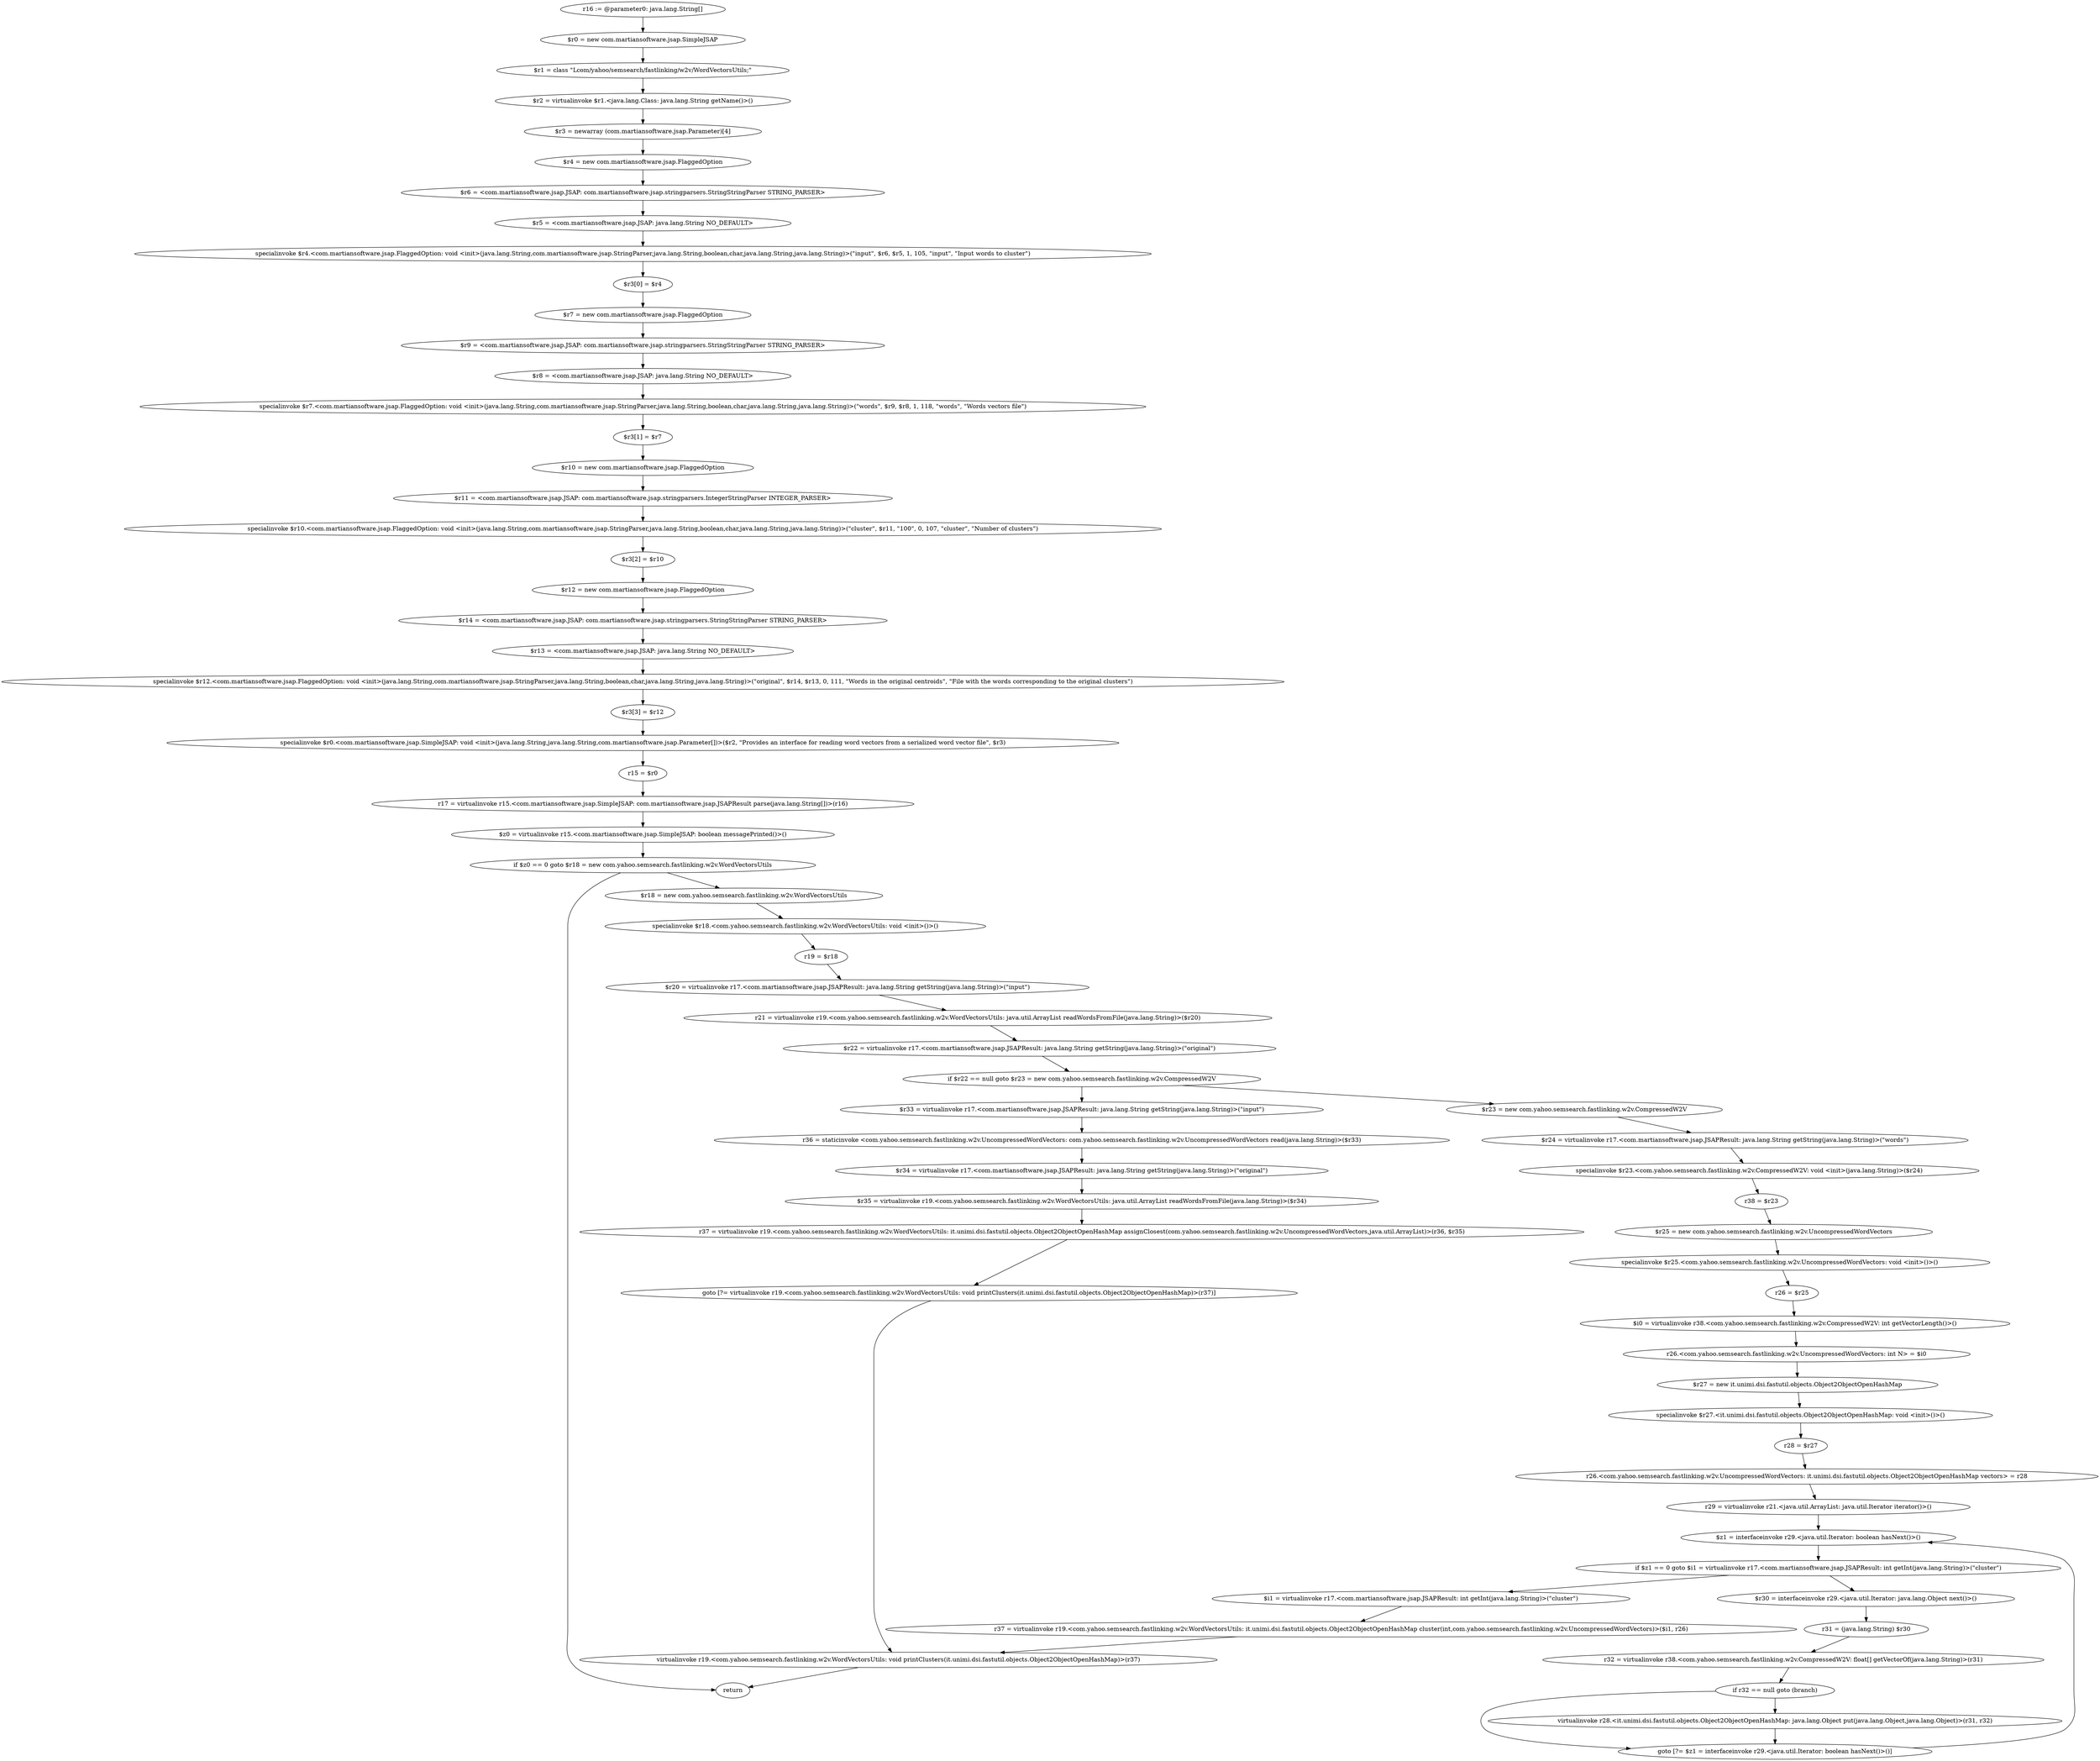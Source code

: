 digraph "unitGraph" {
    "r16 := @parameter0: java.lang.String[]"
    "$r0 = new com.martiansoftware.jsap.SimpleJSAP"
    "$r1 = class \"Lcom/yahoo/semsearch/fastlinking/w2v/WordVectorsUtils;\""
    "$r2 = virtualinvoke $r1.<java.lang.Class: java.lang.String getName()>()"
    "$r3 = newarray (com.martiansoftware.jsap.Parameter)[4]"
    "$r4 = new com.martiansoftware.jsap.FlaggedOption"
    "$r6 = <com.martiansoftware.jsap.JSAP: com.martiansoftware.jsap.stringparsers.StringStringParser STRING_PARSER>"
    "$r5 = <com.martiansoftware.jsap.JSAP: java.lang.String NO_DEFAULT>"
    "specialinvoke $r4.<com.martiansoftware.jsap.FlaggedOption: void <init>(java.lang.String,com.martiansoftware.jsap.StringParser,java.lang.String,boolean,char,java.lang.String,java.lang.String)>(\"input\", $r6, $r5, 1, 105, \"input\", \"Input words to cluster\")"
    "$r3[0] = $r4"
    "$r7 = new com.martiansoftware.jsap.FlaggedOption"
    "$r9 = <com.martiansoftware.jsap.JSAP: com.martiansoftware.jsap.stringparsers.StringStringParser STRING_PARSER>"
    "$r8 = <com.martiansoftware.jsap.JSAP: java.lang.String NO_DEFAULT>"
    "specialinvoke $r7.<com.martiansoftware.jsap.FlaggedOption: void <init>(java.lang.String,com.martiansoftware.jsap.StringParser,java.lang.String,boolean,char,java.lang.String,java.lang.String)>(\"words\", $r9, $r8, 1, 118, \"words\", \"Words vectors file\")"
    "$r3[1] = $r7"
    "$r10 = new com.martiansoftware.jsap.FlaggedOption"
    "$r11 = <com.martiansoftware.jsap.JSAP: com.martiansoftware.jsap.stringparsers.IntegerStringParser INTEGER_PARSER>"
    "specialinvoke $r10.<com.martiansoftware.jsap.FlaggedOption: void <init>(java.lang.String,com.martiansoftware.jsap.StringParser,java.lang.String,boolean,char,java.lang.String,java.lang.String)>(\"cluster\", $r11, \"100\", 0, 107, \"cluster\", \"Number of clusters\")"
    "$r3[2] = $r10"
    "$r12 = new com.martiansoftware.jsap.FlaggedOption"
    "$r14 = <com.martiansoftware.jsap.JSAP: com.martiansoftware.jsap.stringparsers.StringStringParser STRING_PARSER>"
    "$r13 = <com.martiansoftware.jsap.JSAP: java.lang.String NO_DEFAULT>"
    "specialinvoke $r12.<com.martiansoftware.jsap.FlaggedOption: void <init>(java.lang.String,com.martiansoftware.jsap.StringParser,java.lang.String,boolean,char,java.lang.String,java.lang.String)>(\"original\", $r14, $r13, 0, 111, \"Words in the original centroids\", \"File with the words corresponding to the original clusters\")"
    "$r3[3] = $r12"
    "specialinvoke $r0.<com.martiansoftware.jsap.SimpleJSAP: void <init>(java.lang.String,java.lang.String,com.martiansoftware.jsap.Parameter[])>($r2, \"Provides an interface for reading word vectors from a serialized word vector file\", $r3)"
    "r15 = $r0"
    "r17 = virtualinvoke r15.<com.martiansoftware.jsap.SimpleJSAP: com.martiansoftware.jsap.JSAPResult parse(java.lang.String[])>(r16)"
    "$z0 = virtualinvoke r15.<com.martiansoftware.jsap.SimpleJSAP: boolean messagePrinted()>()"
    "if $z0 == 0 goto $r18 = new com.yahoo.semsearch.fastlinking.w2v.WordVectorsUtils"
    "return"
    "$r18 = new com.yahoo.semsearch.fastlinking.w2v.WordVectorsUtils"
    "specialinvoke $r18.<com.yahoo.semsearch.fastlinking.w2v.WordVectorsUtils: void <init>()>()"
    "r19 = $r18"
    "$r20 = virtualinvoke r17.<com.martiansoftware.jsap.JSAPResult: java.lang.String getString(java.lang.String)>(\"input\")"
    "r21 = virtualinvoke r19.<com.yahoo.semsearch.fastlinking.w2v.WordVectorsUtils: java.util.ArrayList readWordsFromFile(java.lang.String)>($r20)"
    "$r22 = virtualinvoke r17.<com.martiansoftware.jsap.JSAPResult: java.lang.String getString(java.lang.String)>(\"original\")"
    "if $r22 == null goto $r23 = new com.yahoo.semsearch.fastlinking.w2v.CompressedW2V"
    "$r33 = virtualinvoke r17.<com.martiansoftware.jsap.JSAPResult: java.lang.String getString(java.lang.String)>(\"input\")"
    "r36 = staticinvoke <com.yahoo.semsearch.fastlinking.w2v.UncompressedWordVectors: com.yahoo.semsearch.fastlinking.w2v.UncompressedWordVectors read(java.lang.String)>($r33)"
    "$r34 = virtualinvoke r17.<com.martiansoftware.jsap.JSAPResult: java.lang.String getString(java.lang.String)>(\"original\")"
    "$r35 = virtualinvoke r19.<com.yahoo.semsearch.fastlinking.w2v.WordVectorsUtils: java.util.ArrayList readWordsFromFile(java.lang.String)>($r34)"
    "r37 = virtualinvoke r19.<com.yahoo.semsearch.fastlinking.w2v.WordVectorsUtils: it.unimi.dsi.fastutil.objects.Object2ObjectOpenHashMap assignClosest(com.yahoo.semsearch.fastlinking.w2v.UncompressedWordVectors,java.util.ArrayList)>(r36, $r35)"
    "goto [?= virtualinvoke r19.<com.yahoo.semsearch.fastlinking.w2v.WordVectorsUtils: void printClusters(it.unimi.dsi.fastutil.objects.Object2ObjectOpenHashMap)>(r37)]"
    "$r23 = new com.yahoo.semsearch.fastlinking.w2v.CompressedW2V"
    "$r24 = virtualinvoke r17.<com.martiansoftware.jsap.JSAPResult: java.lang.String getString(java.lang.String)>(\"words\")"
    "specialinvoke $r23.<com.yahoo.semsearch.fastlinking.w2v.CompressedW2V: void <init>(java.lang.String)>($r24)"
    "r38 = $r23"
    "$r25 = new com.yahoo.semsearch.fastlinking.w2v.UncompressedWordVectors"
    "specialinvoke $r25.<com.yahoo.semsearch.fastlinking.w2v.UncompressedWordVectors: void <init>()>()"
    "r26 = $r25"
    "$i0 = virtualinvoke r38.<com.yahoo.semsearch.fastlinking.w2v.CompressedW2V: int getVectorLength()>()"
    "r26.<com.yahoo.semsearch.fastlinking.w2v.UncompressedWordVectors: int N> = $i0"
    "$r27 = new it.unimi.dsi.fastutil.objects.Object2ObjectOpenHashMap"
    "specialinvoke $r27.<it.unimi.dsi.fastutil.objects.Object2ObjectOpenHashMap: void <init>()>()"
    "r28 = $r27"
    "r26.<com.yahoo.semsearch.fastlinking.w2v.UncompressedWordVectors: it.unimi.dsi.fastutil.objects.Object2ObjectOpenHashMap vectors> = r28"
    "r29 = virtualinvoke r21.<java.util.ArrayList: java.util.Iterator iterator()>()"
    "$z1 = interfaceinvoke r29.<java.util.Iterator: boolean hasNext()>()"
    "if $z1 == 0 goto $i1 = virtualinvoke r17.<com.martiansoftware.jsap.JSAPResult: int getInt(java.lang.String)>(\"cluster\")"
    "$r30 = interfaceinvoke r29.<java.util.Iterator: java.lang.Object next()>()"
    "r31 = (java.lang.String) $r30"
    "r32 = virtualinvoke r38.<com.yahoo.semsearch.fastlinking.w2v.CompressedW2V: float[] getVectorOf(java.lang.String)>(r31)"
    "if r32 == null goto (branch)"
    "virtualinvoke r28.<it.unimi.dsi.fastutil.objects.Object2ObjectOpenHashMap: java.lang.Object put(java.lang.Object,java.lang.Object)>(r31, r32)"
    "goto [?= $z1 = interfaceinvoke r29.<java.util.Iterator: boolean hasNext()>()]"
    "$i1 = virtualinvoke r17.<com.martiansoftware.jsap.JSAPResult: int getInt(java.lang.String)>(\"cluster\")"
    "r37 = virtualinvoke r19.<com.yahoo.semsearch.fastlinking.w2v.WordVectorsUtils: it.unimi.dsi.fastutil.objects.Object2ObjectOpenHashMap cluster(int,com.yahoo.semsearch.fastlinking.w2v.UncompressedWordVectors)>($i1, r26)"
    "virtualinvoke r19.<com.yahoo.semsearch.fastlinking.w2v.WordVectorsUtils: void printClusters(it.unimi.dsi.fastutil.objects.Object2ObjectOpenHashMap)>(r37)"
    "r16 := @parameter0: java.lang.String[]"->"$r0 = new com.martiansoftware.jsap.SimpleJSAP";
    "$r0 = new com.martiansoftware.jsap.SimpleJSAP"->"$r1 = class \"Lcom/yahoo/semsearch/fastlinking/w2v/WordVectorsUtils;\"";
    "$r1 = class \"Lcom/yahoo/semsearch/fastlinking/w2v/WordVectorsUtils;\""->"$r2 = virtualinvoke $r1.<java.lang.Class: java.lang.String getName()>()";
    "$r2 = virtualinvoke $r1.<java.lang.Class: java.lang.String getName()>()"->"$r3 = newarray (com.martiansoftware.jsap.Parameter)[4]";
    "$r3 = newarray (com.martiansoftware.jsap.Parameter)[4]"->"$r4 = new com.martiansoftware.jsap.FlaggedOption";
    "$r4 = new com.martiansoftware.jsap.FlaggedOption"->"$r6 = <com.martiansoftware.jsap.JSAP: com.martiansoftware.jsap.stringparsers.StringStringParser STRING_PARSER>";
    "$r6 = <com.martiansoftware.jsap.JSAP: com.martiansoftware.jsap.stringparsers.StringStringParser STRING_PARSER>"->"$r5 = <com.martiansoftware.jsap.JSAP: java.lang.String NO_DEFAULT>";
    "$r5 = <com.martiansoftware.jsap.JSAP: java.lang.String NO_DEFAULT>"->"specialinvoke $r4.<com.martiansoftware.jsap.FlaggedOption: void <init>(java.lang.String,com.martiansoftware.jsap.StringParser,java.lang.String,boolean,char,java.lang.String,java.lang.String)>(\"input\", $r6, $r5, 1, 105, \"input\", \"Input words to cluster\")";
    "specialinvoke $r4.<com.martiansoftware.jsap.FlaggedOption: void <init>(java.lang.String,com.martiansoftware.jsap.StringParser,java.lang.String,boolean,char,java.lang.String,java.lang.String)>(\"input\", $r6, $r5, 1, 105, \"input\", \"Input words to cluster\")"->"$r3[0] = $r4";
    "$r3[0] = $r4"->"$r7 = new com.martiansoftware.jsap.FlaggedOption";
    "$r7 = new com.martiansoftware.jsap.FlaggedOption"->"$r9 = <com.martiansoftware.jsap.JSAP: com.martiansoftware.jsap.stringparsers.StringStringParser STRING_PARSER>";
    "$r9 = <com.martiansoftware.jsap.JSAP: com.martiansoftware.jsap.stringparsers.StringStringParser STRING_PARSER>"->"$r8 = <com.martiansoftware.jsap.JSAP: java.lang.String NO_DEFAULT>";
    "$r8 = <com.martiansoftware.jsap.JSAP: java.lang.String NO_DEFAULT>"->"specialinvoke $r7.<com.martiansoftware.jsap.FlaggedOption: void <init>(java.lang.String,com.martiansoftware.jsap.StringParser,java.lang.String,boolean,char,java.lang.String,java.lang.String)>(\"words\", $r9, $r8, 1, 118, \"words\", \"Words vectors file\")";
    "specialinvoke $r7.<com.martiansoftware.jsap.FlaggedOption: void <init>(java.lang.String,com.martiansoftware.jsap.StringParser,java.lang.String,boolean,char,java.lang.String,java.lang.String)>(\"words\", $r9, $r8, 1, 118, \"words\", \"Words vectors file\")"->"$r3[1] = $r7";
    "$r3[1] = $r7"->"$r10 = new com.martiansoftware.jsap.FlaggedOption";
    "$r10 = new com.martiansoftware.jsap.FlaggedOption"->"$r11 = <com.martiansoftware.jsap.JSAP: com.martiansoftware.jsap.stringparsers.IntegerStringParser INTEGER_PARSER>";
    "$r11 = <com.martiansoftware.jsap.JSAP: com.martiansoftware.jsap.stringparsers.IntegerStringParser INTEGER_PARSER>"->"specialinvoke $r10.<com.martiansoftware.jsap.FlaggedOption: void <init>(java.lang.String,com.martiansoftware.jsap.StringParser,java.lang.String,boolean,char,java.lang.String,java.lang.String)>(\"cluster\", $r11, \"100\", 0, 107, \"cluster\", \"Number of clusters\")";
    "specialinvoke $r10.<com.martiansoftware.jsap.FlaggedOption: void <init>(java.lang.String,com.martiansoftware.jsap.StringParser,java.lang.String,boolean,char,java.lang.String,java.lang.String)>(\"cluster\", $r11, \"100\", 0, 107, \"cluster\", \"Number of clusters\")"->"$r3[2] = $r10";
    "$r3[2] = $r10"->"$r12 = new com.martiansoftware.jsap.FlaggedOption";
    "$r12 = new com.martiansoftware.jsap.FlaggedOption"->"$r14 = <com.martiansoftware.jsap.JSAP: com.martiansoftware.jsap.stringparsers.StringStringParser STRING_PARSER>";
    "$r14 = <com.martiansoftware.jsap.JSAP: com.martiansoftware.jsap.stringparsers.StringStringParser STRING_PARSER>"->"$r13 = <com.martiansoftware.jsap.JSAP: java.lang.String NO_DEFAULT>";
    "$r13 = <com.martiansoftware.jsap.JSAP: java.lang.String NO_DEFAULT>"->"specialinvoke $r12.<com.martiansoftware.jsap.FlaggedOption: void <init>(java.lang.String,com.martiansoftware.jsap.StringParser,java.lang.String,boolean,char,java.lang.String,java.lang.String)>(\"original\", $r14, $r13, 0, 111, \"Words in the original centroids\", \"File with the words corresponding to the original clusters\")";
    "specialinvoke $r12.<com.martiansoftware.jsap.FlaggedOption: void <init>(java.lang.String,com.martiansoftware.jsap.StringParser,java.lang.String,boolean,char,java.lang.String,java.lang.String)>(\"original\", $r14, $r13, 0, 111, \"Words in the original centroids\", \"File with the words corresponding to the original clusters\")"->"$r3[3] = $r12";
    "$r3[3] = $r12"->"specialinvoke $r0.<com.martiansoftware.jsap.SimpleJSAP: void <init>(java.lang.String,java.lang.String,com.martiansoftware.jsap.Parameter[])>($r2, \"Provides an interface for reading word vectors from a serialized word vector file\", $r3)";
    "specialinvoke $r0.<com.martiansoftware.jsap.SimpleJSAP: void <init>(java.lang.String,java.lang.String,com.martiansoftware.jsap.Parameter[])>($r2, \"Provides an interface for reading word vectors from a serialized word vector file\", $r3)"->"r15 = $r0";
    "r15 = $r0"->"r17 = virtualinvoke r15.<com.martiansoftware.jsap.SimpleJSAP: com.martiansoftware.jsap.JSAPResult parse(java.lang.String[])>(r16)";
    "r17 = virtualinvoke r15.<com.martiansoftware.jsap.SimpleJSAP: com.martiansoftware.jsap.JSAPResult parse(java.lang.String[])>(r16)"->"$z0 = virtualinvoke r15.<com.martiansoftware.jsap.SimpleJSAP: boolean messagePrinted()>()";
    "$z0 = virtualinvoke r15.<com.martiansoftware.jsap.SimpleJSAP: boolean messagePrinted()>()"->"if $z0 == 0 goto $r18 = new com.yahoo.semsearch.fastlinking.w2v.WordVectorsUtils";
    "if $z0 == 0 goto $r18 = new com.yahoo.semsearch.fastlinking.w2v.WordVectorsUtils"->"return";
    "if $z0 == 0 goto $r18 = new com.yahoo.semsearch.fastlinking.w2v.WordVectorsUtils"->"$r18 = new com.yahoo.semsearch.fastlinking.w2v.WordVectorsUtils";
    "$r18 = new com.yahoo.semsearch.fastlinking.w2v.WordVectorsUtils"->"specialinvoke $r18.<com.yahoo.semsearch.fastlinking.w2v.WordVectorsUtils: void <init>()>()";
    "specialinvoke $r18.<com.yahoo.semsearch.fastlinking.w2v.WordVectorsUtils: void <init>()>()"->"r19 = $r18";
    "r19 = $r18"->"$r20 = virtualinvoke r17.<com.martiansoftware.jsap.JSAPResult: java.lang.String getString(java.lang.String)>(\"input\")";
    "$r20 = virtualinvoke r17.<com.martiansoftware.jsap.JSAPResult: java.lang.String getString(java.lang.String)>(\"input\")"->"r21 = virtualinvoke r19.<com.yahoo.semsearch.fastlinking.w2v.WordVectorsUtils: java.util.ArrayList readWordsFromFile(java.lang.String)>($r20)";
    "r21 = virtualinvoke r19.<com.yahoo.semsearch.fastlinking.w2v.WordVectorsUtils: java.util.ArrayList readWordsFromFile(java.lang.String)>($r20)"->"$r22 = virtualinvoke r17.<com.martiansoftware.jsap.JSAPResult: java.lang.String getString(java.lang.String)>(\"original\")";
    "$r22 = virtualinvoke r17.<com.martiansoftware.jsap.JSAPResult: java.lang.String getString(java.lang.String)>(\"original\")"->"if $r22 == null goto $r23 = new com.yahoo.semsearch.fastlinking.w2v.CompressedW2V";
    "if $r22 == null goto $r23 = new com.yahoo.semsearch.fastlinking.w2v.CompressedW2V"->"$r33 = virtualinvoke r17.<com.martiansoftware.jsap.JSAPResult: java.lang.String getString(java.lang.String)>(\"input\")";
    "if $r22 == null goto $r23 = new com.yahoo.semsearch.fastlinking.w2v.CompressedW2V"->"$r23 = new com.yahoo.semsearch.fastlinking.w2v.CompressedW2V";
    "$r33 = virtualinvoke r17.<com.martiansoftware.jsap.JSAPResult: java.lang.String getString(java.lang.String)>(\"input\")"->"r36 = staticinvoke <com.yahoo.semsearch.fastlinking.w2v.UncompressedWordVectors: com.yahoo.semsearch.fastlinking.w2v.UncompressedWordVectors read(java.lang.String)>($r33)";
    "r36 = staticinvoke <com.yahoo.semsearch.fastlinking.w2v.UncompressedWordVectors: com.yahoo.semsearch.fastlinking.w2v.UncompressedWordVectors read(java.lang.String)>($r33)"->"$r34 = virtualinvoke r17.<com.martiansoftware.jsap.JSAPResult: java.lang.String getString(java.lang.String)>(\"original\")";
    "$r34 = virtualinvoke r17.<com.martiansoftware.jsap.JSAPResult: java.lang.String getString(java.lang.String)>(\"original\")"->"$r35 = virtualinvoke r19.<com.yahoo.semsearch.fastlinking.w2v.WordVectorsUtils: java.util.ArrayList readWordsFromFile(java.lang.String)>($r34)";
    "$r35 = virtualinvoke r19.<com.yahoo.semsearch.fastlinking.w2v.WordVectorsUtils: java.util.ArrayList readWordsFromFile(java.lang.String)>($r34)"->"r37 = virtualinvoke r19.<com.yahoo.semsearch.fastlinking.w2v.WordVectorsUtils: it.unimi.dsi.fastutil.objects.Object2ObjectOpenHashMap assignClosest(com.yahoo.semsearch.fastlinking.w2v.UncompressedWordVectors,java.util.ArrayList)>(r36, $r35)";
    "r37 = virtualinvoke r19.<com.yahoo.semsearch.fastlinking.w2v.WordVectorsUtils: it.unimi.dsi.fastutil.objects.Object2ObjectOpenHashMap assignClosest(com.yahoo.semsearch.fastlinking.w2v.UncompressedWordVectors,java.util.ArrayList)>(r36, $r35)"->"goto [?= virtualinvoke r19.<com.yahoo.semsearch.fastlinking.w2v.WordVectorsUtils: void printClusters(it.unimi.dsi.fastutil.objects.Object2ObjectOpenHashMap)>(r37)]";
    "goto [?= virtualinvoke r19.<com.yahoo.semsearch.fastlinking.w2v.WordVectorsUtils: void printClusters(it.unimi.dsi.fastutil.objects.Object2ObjectOpenHashMap)>(r37)]"->"virtualinvoke r19.<com.yahoo.semsearch.fastlinking.w2v.WordVectorsUtils: void printClusters(it.unimi.dsi.fastutil.objects.Object2ObjectOpenHashMap)>(r37)";
    "$r23 = new com.yahoo.semsearch.fastlinking.w2v.CompressedW2V"->"$r24 = virtualinvoke r17.<com.martiansoftware.jsap.JSAPResult: java.lang.String getString(java.lang.String)>(\"words\")";
    "$r24 = virtualinvoke r17.<com.martiansoftware.jsap.JSAPResult: java.lang.String getString(java.lang.String)>(\"words\")"->"specialinvoke $r23.<com.yahoo.semsearch.fastlinking.w2v.CompressedW2V: void <init>(java.lang.String)>($r24)";
    "specialinvoke $r23.<com.yahoo.semsearch.fastlinking.w2v.CompressedW2V: void <init>(java.lang.String)>($r24)"->"r38 = $r23";
    "r38 = $r23"->"$r25 = new com.yahoo.semsearch.fastlinking.w2v.UncompressedWordVectors";
    "$r25 = new com.yahoo.semsearch.fastlinking.w2v.UncompressedWordVectors"->"specialinvoke $r25.<com.yahoo.semsearch.fastlinking.w2v.UncompressedWordVectors: void <init>()>()";
    "specialinvoke $r25.<com.yahoo.semsearch.fastlinking.w2v.UncompressedWordVectors: void <init>()>()"->"r26 = $r25";
    "r26 = $r25"->"$i0 = virtualinvoke r38.<com.yahoo.semsearch.fastlinking.w2v.CompressedW2V: int getVectorLength()>()";
    "$i0 = virtualinvoke r38.<com.yahoo.semsearch.fastlinking.w2v.CompressedW2V: int getVectorLength()>()"->"r26.<com.yahoo.semsearch.fastlinking.w2v.UncompressedWordVectors: int N> = $i0";
    "r26.<com.yahoo.semsearch.fastlinking.w2v.UncompressedWordVectors: int N> = $i0"->"$r27 = new it.unimi.dsi.fastutil.objects.Object2ObjectOpenHashMap";
    "$r27 = new it.unimi.dsi.fastutil.objects.Object2ObjectOpenHashMap"->"specialinvoke $r27.<it.unimi.dsi.fastutil.objects.Object2ObjectOpenHashMap: void <init>()>()";
    "specialinvoke $r27.<it.unimi.dsi.fastutil.objects.Object2ObjectOpenHashMap: void <init>()>()"->"r28 = $r27";
    "r28 = $r27"->"r26.<com.yahoo.semsearch.fastlinking.w2v.UncompressedWordVectors: it.unimi.dsi.fastutil.objects.Object2ObjectOpenHashMap vectors> = r28";
    "r26.<com.yahoo.semsearch.fastlinking.w2v.UncompressedWordVectors: it.unimi.dsi.fastutil.objects.Object2ObjectOpenHashMap vectors> = r28"->"r29 = virtualinvoke r21.<java.util.ArrayList: java.util.Iterator iterator()>()";
    "r29 = virtualinvoke r21.<java.util.ArrayList: java.util.Iterator iterator()>()"->"$z1 = interfaceinvoke r29.<java.util.Iterator: boolean hasNext()>()";
    "$z1 = interfaceinvoke r29.<java.util.Iterator: boolean hasNext()>()"->"if $z1 == 0 goto $i1 = virtualinvoke r17.<com.martiansoftware.jsap.JSAPResult: int getInt(java.lang.String)>(\"cluster\")";
    "if $z1 == 0 goto $i1 = virtualinvoke r17.<com.martiansoftware.jsap.JSAPResult: int getInt(java.lang.String)>(\"cluster\")"->"$r30 = interfaceinvoke r29.<java.util.Iterator: java.lang.Object next()>()";
    "if $z1 == 0 goto $i1 = virtualinvoke r17.<com.martiansoftware.jsap.JSAPResult: int getInt(java.lang.String)>(\"cluster\")"->"$i1 = virtualinvoke r17.<com.martiansoftware.jsap.JSAPResult: int getInt(java.lang.String)>(\"cluster\")";
    "$r30 = interfaceinvoke r29.<java.util.Iterator: java.lang.Object next()>()"->"r31 = (java.lang.String) $r30";
    "r31 = (java.lang.String) $r30"->"r32 = virtualinvoke r38.<com.yahoo.semsearch.fastlinking.w2v.CompressedW2V: float[] getVectorOf(java.lang.String)>(r31)";
    "r32 = virtualinvoke r38.<com.yahoo.semsearch.fastlinking.w2v.CompressedW2V: float[] getVectorOf(java.lang.String)>(r31)"->"if r32 == null goto (branch)";
    "if r32 == null goto (branch)"->"virtualinvoke r28.<it.unimi.dsi.fastutil.objects.Object2ObjectOpenHashMap: java.lang.Object put(java.lang.Object,java.lang.Object)>(r31, r32)";
    "if r32 == null goto (branch)"->"goto [?= $z1 = interfaceinvoke r29.<java.util.Iterator: boolean hasNext()>()]";
    "virtualinvoke r28.<it.unimi.dsi.fastutil.objects.Object2ObjectOpenHashMap: java.lang.Object put(java.lang.Object,java.lang.Object)>(r31, r32)"->"goto [?= $z1 = interfaceinvoke r29.<java.util.Iterator: boolean hasNext()>()]";
    "goto [?= $z1 = interfaceinvoke r29.<java.util.Iterator: boolean hasNext()>()]"->"$z1 = interfaceinvoke r29.<java.util.Iterator: boolean hasNext()>()";
    "$i1 = virtualinvoke r17.<com.martiansoftware.jsap.JSAPResult: int getInt(java.lang.String)>(\"cluster\")"->"r37 = virtualinvoke r19.<com.yahoo.semsearch.fastlinking.w2v.WordVectorsUtils: it.unimi.dsi.fastutil.objects.Object2ObjectOpenHashMap cluster(int,com.yahoo.semsearch.fastlinking.w2v.UncompressedWordVectors)>($i1, r26)";
    "r37 = virtualinvoke r19.<com.yahoo.semsearch.fastlinking.w2v.WordVectorsUtils: it.unimi.dsi.fastutil.objects.Object2ObjectOpenHashMap cluster(int,com.yahoo.semsearch.fastlinking.w2v.UncompressedWordVectors)>($i1, r26)"->"virtualinvoke r19.<com.yahoo.semsearch.fastlinking.w2v.WordVectorsUtils: void printClusters(it.unimi.dsi.fastutil.objects.Object2ObjectOpenHashMap)>(r37)";
    "virtualinvoke r19.<com.yahoo.semsearch.fastlinking.w2v.WordVectorsUtils: void printClusters(it.unimi.dsi.fastutil.objects.Object2ObjectOpenHashMap)>(r37)"->"return";
}
